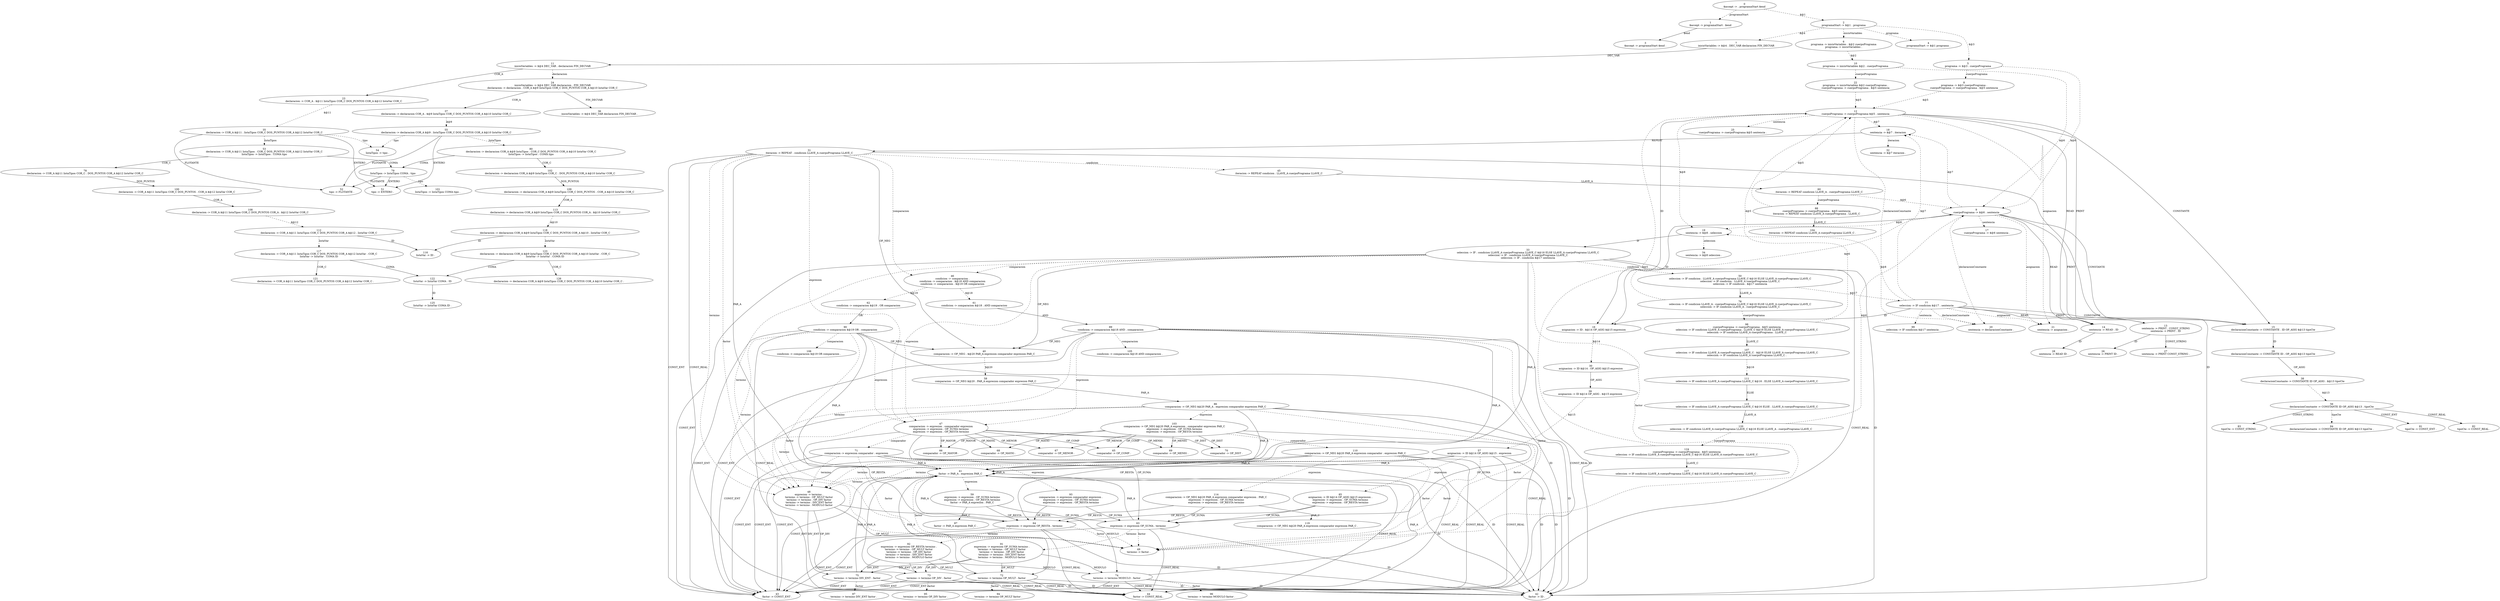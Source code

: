 digraph Automaton {
  0 [label="0\n$accept -> . programaStart $end"]
  0 -> 1 [style=dashed label="programaStart"]
  0 -> 2 [style=dashed label="$@1"]
  1 [label="1\n$accept -> programaStart . $end"]
  1 -> 3 [style=solid label="$end"]
  2 [label="2\nprogramaStart -> $@1 . programa"]
  2 -> 4 [style=dashed label="programa"]
  2 -> 5 [style=dashed label="$@3"]
  2 -> 6 [style=dashed label="inicioVariables"]
  2 -> 7 [style=dashed label="$@4"]
  3 [label="3\n$accept -> programaStart $end ."]
  4 [label="4\nprogramaStart -> $@1 programa ."]
  5 [label="5\nprograma -> $@3 . cuerpoPrograma"]
  5 -> 8 [style=dashed label="cuerpoPrograma"]
  5 -> 9 [style=dashed label="$@6"]
  6 [label="6\nprograma -> inicioVariables . $@2 cuerpoPrograma\nprograma -> inicioVariables ."]
  6 -> 10 [style=dashed label="$@2"]
  7 [label="7\ninicioVariables -> $@4 . DEC_VAR declaracion FIN_DECVAR"]
  7 -> 11 [style=solid label="DEC_VAR"]
  8 [label="8\nprograma -> $@3 cuerpoPrograma .\ncuerpoPrograma -> cuerpoPrograma . $@5 sentencia"]
  8 -> 12 [style=dashed label="$@5"]
  9 [label="9\ncuerpoPrograma -> $@6 . sentencia"]
  9 -> 13 [style=solid label="PRINT"]
  9 -> 14 [style=solid label="READ"]
  9 -> 15 [style=solid label="CONSTANTE"]
  9 -> 16 [style=solid label="ID"]
  9 -> 17 [style=dashed label="sentencia"]
  9 -> 18 [style=dashed label="$@7"]
  9 -> 19 [style=dashed label="$@8"]
  9 -> 20 [style=dashed label="declaracionConstante"]
  9 -> 21 [style=dashed label="asignacion"]
  10 [label="10\nprograma -> inicioVariables $@2 . cuerpoPrograma"]
  10 -> 22 [style=dashed label="cuerpoPrograma"]
  10 -> 9 [style=dashed label="$@6"]
  11 [label="11\ninicioVariables -> $@4 DEC_VAR . declaracion FIN_DECVAR"]
  11 -> 23 [style=solid label="COR_A"]
  11 -> 24 [style=dashed label="declaracion"]
  12 [label="12\ncuerpoPrograma -> cuerpoPrograma $@5 . sentencia"]
  12 -> 13 [style=solid label="PRINT"]
  12 -> 14 [style=solid label="READ"]
  12 -> 15 [style=solid label="CONSTANTE"]
  12 -> 16 [style=solid label="ID"]
  12 -> 25 [style=dashed label="sentencia"]
  12 -> 18 [style=dashed label="$@7"]
  12 -> 19 [style=dashed label="$@8"]
  12 -> 20 [style=dashed label="declaracionConstante"]
  12 -> 21 [style=dashed label="asignacion"]
  13 [label="13\nsentencia -> PRINT . CONST_STRING\nsentencia -> PRINT . ID"]
  13 -> 26 [style=solid label="ID"]
  13 -> 27 [style=solid label="CONST_STRING"]
  14 [label="14\nsentencia -> READ . ID"]
  14 -> 28 [style=solid label="ID"]
  15 [label="15\ndeclaracionConstante -> CONSTANTE . ID OP_ASIG $@13 tipoCte"]
  15 -> 29 [style=solid label="ID"]
  16 [label="16\nasignacion -> ID . $@14 OP_ASIG $@15 expresion"]
  16 -> 30 [style=dashed label="$@14"]
  17 [label="17\ncuerpoPrograma -> $@6 sentencia ."]
  18 [label="18\nsentencia -> $@7 . iteracion"]
  18 -> 31 [style=solid label="REPEAT"]
  18 -> 32 [style=dashed label="iteracion"]
  19 [label="19\nsentencia -> $@8 . seleccion"]
  19 -> 33 [style=solid label="IF"]
  19 -> 34 [style=dashed label="seleccion"]
  20 [label="20\nsentencia -> declaracionConstante ."]
  21 [label="21\nsentencia -> asignacion ."]
  22 [label="22\nprograma -> inicioVariables $@2 cuerpoPrograma .\ncuerpoPrograma -> cuerpoPrograma . $@5 sentencia"]
  22 -> 12 [style=dashed label="$@5"]
  23 [label="23\ndeclaracion -> COR_A . $@11 listaTipos COR_C DOS_PUNTOS COR_A $@12 listaVar COR_C"]
  23 -> 35 [style=dashed label="$@11"]
  24 [label="24\ninicioVariables -> $@4 DEC_VAR declaracion . FIN_DECVAR\ndeclaracion -> declaracion . COR_A $@9 listaTipos COR_C DOS_PUNTOS COR_A $@10 listaVar COR_C"]
  24 -> 36 [style=solid label="FIN_DECVAR"]
  24 -> 37 [style=solid label="COR_A"]
  25 [label="25\ncuerpoPrograma -> cuerpoPrograma $@5 sentencia ."]
  26 [label="26\nsentencia -> PRINT ID ."]
  27 [label="27\nsentencia -> PRINT CONST_STRING ."]
  28 [label="28\nsentencia -> READ ID ."]
  29 [label="29\ndeclaracionConstante -> CONSTANTE ID . OP_ASIG $@13 tipoCte"]
  29 -> 38 [style=solid label="OP_ASIG"]
  30 [label="30\nasignacion -> ID $@14 . OP_ASIG $@15 expresion"]
  30 -> 39 [style=solid label="OP_ASIG"]
  31 [label="31\niteracion -> REPEAT . condicion LLAVE_A cuerpoPrograma LLAVE_C"]
  31 -> 40 [style=solid label="OP_NEG"]
  31 -> 41 [style=solid label="PAR_A"]
  31 -> 42 [style=solid label="ID"]
  31 -> 43 [style=solid label="CONST_ENT"]
  31 -> 44 [style=solid label="CONST_REAL"]
  31 -> 45 [style=dashed label="condicion"]
  31 -> 46 [style=dashed label="comparacion"]
  31 -> 47 [style=dashed label="expresion"]
  31 -> 48 [style=dashed label="termino"]
  31 -> 49 [style=dashed label="factor"]
  32 [label="32\nsentencia -> $@7 iteracion ."]
  33 [label="33\nseleccion -> IF . condicion LLAVE_A cuerpoPrograma LLAVE_C $@16 ELSE LLAVE_A cuerpoPrograma LLAVE_C\nseleccion -> IF . condicion LLAVE_A cuerpoPrograma LLAVE_C\nseleccion -> IF . condicion $@17 sentencia"]
  33 -> 40 [style=solid label="OP_NEG"]
  33 -> 41 [style=solid label="PAR_A"]
  33 -> 42 [style=solid label="ID"]
  33 -> 43 [style=solid label="CONST_ENT"]
  33 -> 44 [style=solid label="CONST_REAL"]
  33 -> 50 [style=dashed label="condicion"]
  33 -> 46 [style=dashed label="comparacion"]
  33 -> 47 [style=dashed label="expresion"]
  33 -> 48 [style=dashed label="termino"]
  33 -> 49 [style=dashed label="factor"]
  34 [label="34\nsentencia -> $@8 seleccion ."]
  35 [label="35\ndeclaracion -> COR_A $@11 . listaTipos COR_C DOS_PUNTOS COR_A $@12 listaVar COR_C"]
  35 -> 51 [style=solid label="ENTERO"]
  35 -> 52 [style=solid label="FLOTANTE"]
  35 -> 53 [style=dashed label="listaTipos"]
  35 -> 54 [style=dashed label="tipo"]
  36 [label="36\ninicioVariables -> $@4 DEC_VAR declaracion FIN_DECVAR ."]
  37 [label="37\ndeclaracion -> declaracion COR_A . $@9 listaTipos COR_C DOS_PUNTOS COR_A $@10 listaVar COR_C"]
  37 -> 55 [style=dashed label="$@9"]
  38 [label="38\ndeclaracionConstante -> CONSTANTE ID OP_ASIG . $@13 tipoCte"]
  38 -> 56 [style=dashed label="$@13"]
  39 [label="39\nasignacion -> ID $@14 OP_ASIG . $@15 expresion"]
  39 -> 57 [style=dashed label="$@15"]
  40 [label="40\ncomparacion -> OP_NEG . $@20 PAR_A expresion comparador expresion PAR_C"]
  40 -> 58 [style=dashed label="$@20"]
  41 [label="41\nfactor -> PAR_A . expresion PAR_C"]
  41 -> 41 [style=solid label="PAR_A"]
  41 -> 42 [style=solid label="ID"]
  41 -> 43 [style=solid label="CONST_ENT"]
  41 -> 44 [style=solid label="CONST_REAL"]
  41 -> 59 [style=dashed label="expresion"]
  41 -> 48 [style=dashed label="termino"]
  41 -> 49 [style=dashed label="factor"]
  42 [label="42\nfactor -> ID ."]
  43 [label="43\nfactor -> CONST_ENT ."]
  44 [label="44\nfactor -> CONST_REAL ."]
  45 [label="45\niteracion -> REPEAT condicion . LLAVE_A cuerpoPrograma LLAVE_C"]
  45 -> 60 [style=solid label="LLAVE_A"]
  46 [label="46\ncondicion -> comparacion .\ncondicion -> comparacion . $@18 AND comparacion\ncondicion -> comparacion . $@19 OR comparacion"]
  46 -> 61 [style=dashed label="$@18"]
  46 -> 62 [style=dashed label="$@19"]
  47 [label="47\ncomparacion -> expresion . comparador expresion\nexpresion -> expresion . OP_SUMA termino\nexpresion -> expresion . OP_RESTA termino"]
  47 -> 63 [style=solid label="OP_SUMA"]
  47 -> 64 [style=solid label="OP_RESTA"]
  47 -> 65 [style=solid label="OP_COMP"]
  47 -> 66 [style=solid label="OP_MAYOR"]
  47 -> 67 [style=solid label="OP_MENOR"]
  47 -> 68 [style=solid label="OP_MAYIG"]
  47 -> 69 [style=solid label="OP_MENIG"]
  47 -> 70 [style=solid label="OP_DIST"]
  47 -> 71 [style=dashed label="comparador"]
  48 [label="48\nexpresion -> termino .\ntermino -> termino . OP_MULT factor\ntermino -> termino . OP_DIV factor\ntermino -> termino . DIV_ENT factor\ntermino -> termino . MODULO factor"]
  48 -> 72 [style=solid label="OP_MULT"]
  48 -> 73 [style=solid label="OP_DIV"]
  48 -> 74 [style=solid label="MODULO"]
  48 -> 75 [style=solid label="DIV_ENT"]
  49 [label="49\ntermino -> factor ."]
  50 [label="50\nseleccion -> IF condicion . LLAVE_A cuerpoPrograma LLAVE_C $@16 ELSE LLAVE_A cuerpoPrograma LLAVE_C\nseleccion -> IF condicion . LLAVE_A cuerpoPrograma LLAVE_C\nseleccion -> IF condicion . $@17 sentencia"]
  50 -> 76 [style=solid label="LLAVE_A"]
  50 -> 77 [style=dashed label="$@17"]
  51 [label="51\ntipo -> ENTERO ."]
  52 [label="52\ntipo -> FLOTANTE ."]
  53 [label="53\ndeclaracion -> COR_A $@11 listaTipos . COR_C DOS_PUNTOS COR_A $@12 listaVar COR_C\nlistaTipos -> listaTipos . COMA tipo"]
  53 -> 78 [style=solid label="COR_C"]
  53 -> 79 [style=solid label="COMA"]
  54 [label="54\nlistaTipos -> tipo ."]
  55 [label="55\ndeclaracion -> declaracion COR_A $@9 . listaTipos COR_C DOS_PUNTOS COR_A $@10 listaVar COR_C"]
  55 -> 51 [style=solid label="ENTERO"]
  55 -> 52 [style=solid label="FLOTANTE"]
  55 -> 80 [style=dashed label="listaTipos"]
  55 -> 54 [style=dashed label="tipo"]
  56 [label="56\ndeclaracionConstante -> CONSTANTE ID OP_ASIG $@13 . tipoCte"]
  56 -> 81 [style=solid label="CONST_ENT"]
  56 -> 82 [style=solid label="CONST_REAL"]
  56 -> 83 [style=solid label="CONST_STRING"]
  56 -> 84 [style=dashed label="tipoCte"]
  57 [label="57\nasignacion -> ID $@14 OP_ASIG $@15 . expresion"]
  57 -> 41 [style=solid label="PAR_A"]
  57 -> 42 [style=solid label="ID"]
  57 -> 43 [style=solid label="CONST_ENT"]
  57 -> 44 [style=solid label="CONST_REAL"]
  57 -> 85 [style=dashed label="expresion"]
  57 -> 48 [style=dashed label="termino"]
  57 -> 49 [style=dashed label="factor"]
  58 [label="58\ncomparacion -> OP_NEG $@20 . PAR_A expresion comparador expresion PAR_C"]
  58 -> 86 [style=solid label="PAR_A"]
  59 [label="59\nexpresion -> expresion . OP_SUMA termino\nexpresion -> expresion . OP_RESTA termino\nfactor -> PAR_A expresion . PAR_C"]
  59 -> 63 [style=solid label="OP_SUMA"]
  59 -> 64 [style=solid label="OP_RESTA"]
  59 -> 87 [style=solid label="PAR_C"]
  60 [label="60\niteracion -> REPEAT condicion LLAVE_A . cuerpoPrograma LLAVE_C"]
  60 -> 88 [style=dashed label="cuerpoPrograma"]
  60 -> 9 [style=dashed label="$@6"]
  61 [label="61\ncondicion -> comparacion $@18 . AND comparacion"]
  61 -> 89 [style=solid label="AND"]
  62 [label="62\ncondicion -> comparacion $@19 . OR comparacion"]
  62 -> 90 [style=solid label="OR"]
  63 [label="63\nexpresion -> expresion OP_SUMA . termino"]
  63 -> 41 [style=solid label="PAR_A"]
  63 -> 42 [style=solid label="ID"]
  63 -> 43 [style=solid label="CONST_ENT"]
  63 -> 44 [style=solid label="CONST_REAL"]
  63 -> 91 [style=dashed label="termino"]
  63 -> 49 [style=dashed label="factor"]
  64 [label="64\nexpresion -> expresion OP_RESTA . termino"]
  64 -> 41 [style=solid label="PAR_A"]
  64 -> 42 [style=solid label="ID"]
  64 -> 43 [style=solid label="CONST_ENT"]
  64 -> 44 [style=solid label="CONST_REAL"]
  64 -> 92 [style=dashed label="termino"]
  64 -> 49 [style=dashed label="factor"]
  65 [label="65\ncomparador -> OP_COMP ."]
  66 [label="66\ncomparador -> OP_MAYOR ."]
  67 [label="67\ncomparador -> OP_MENOR ."]
  68 [label="68\ncomparador -> OP_MAYIG ."]
  69 [label="69\ncomparador -> OP_MENIG ."]
  70 [label="70\ncomparador -> OP_DIST ."]
  71 [label="71\ncomparacion -> expresion comparador . expresion"]
  71 -> 41 [style=solid label="PAR_A"]
  71 -> 42 [style=solid label="ID"]
  71 -> 43 [style=solid label="CONST_ENT"]
  71 -> 44 [style=solid label="CONST_REAL"]
  71 -> 93 [style=dashed label="expresion"]
  71 -> 48 [style=dashed label="termino"]
  71 -> 49 [style=dashed label="factor"]
  72 [label="72\ntermino -> termino OP_MULT . factor"]
  72 -> 41 [style=solid label="PAR_A"]
  72 -> 42 [style=solid label="ID"]
  72 -> 43 [style=solid label="CONST_ENT"]
  72 -> 44 [style=solid label="CONST_REAL"]
  72 -> 94 [style=dashed label="factor"]
  73 [label="73\ntermino -> termino OP_DIV . factor"]
  73 -> 41 [style=solid label="PAR_A"]
  73 -> 42 [style=solid label="ID"]
  73 -> 43 [style=solid label="CONST_ENT"]
  73 -> 44 [style=solid label="CONST_REAL"]
  73 -> 95 [style=dashed label="factor"]
  74 [label="74\ntermino -> termino MODULO . factor"]
  74 -> 41 [style=solid label="PAR_A"]
  74 -> 42 [style=solid label="ID"]
  74 -> 43 [style=solid label="CONST_ENT"]
  74 -> 44 [style=solid label="CONST_REAL"]
  74 -> 96 [style=dashed label="factor"]
  75 [label="75\ntermino -> termino DIV_ENT . factor"]
  75 -> 41 [style=solid label="PAR_A"]
  75 -> 42 [style=solid label="ID"]
  75 -> 43 [style=solid label="CONST_ENT"]
  75 -> 44 [style=solid label="CONST_REAL"]
  75 -> 97 [style=dashed label="factor"]
  76 [label="76\nseleccion -> IF condicion LLAVE_A . cuerpoPrograma LLAVE_C $@16 ELSE LLAVE_A cuerpoPrograma LLAVE_C\nseleccion -> IF condicion LLAVE_A . cuerpoPrograma LLAVE_C"]
  76 -> 98 [style=dashed label="cuerpoPrograma"]
  76 -> 9 [style=dashed label="$@6"]
  77 [label="77\nseleccion -> IF condicion $@17 . sentencia"]
  77 -> 13 [style=solid label="PRINT"]
  77 -> 14 [style=solid label="READ"]
  77 -> 15 [style=solid label="CONSTANTE"]
  77 -> 16 [style=solid label="ID"]
  77 -> 99 [style=dashed label="sentencia"]
  77 -> 18 [style=dashed label="$@7"]
  77 -> 19 [style=dashed label="$@8"]
  77 -> 20 [style=dashed label="declaracionConstante"]
  77 -> 21 [style=dashed label="asignacion"]
  78 [label="78\ndeclaracion -> COR_A $@11 listaTipos COR_C . DOS_PUNTOS COR_A $@12 listaVar COR_C"]
  78 -> 100 [style=solid label="DOS_PUNTOS"]
  79 [label="79\nlistaTipos -> listaTipos COMA . tipo"]
  79 -> 51 [style=solid label="ENTERO"]
  79 -> 52 [style=solid label="FLOTANTE"]
  79 -> 101 [style=dashed label="tipo"]
  80 [label="80\ndeclaracion -> declaracion COR_A $@9 listaTipos . COR_C DOS_PUNTOS COR_A $@10 listaVar COR_C\nlistaTipos -> listaTipos . COMA tipo"]
  80 -> 102 [style=solid label="COR_C"]
  80 -> 79 [style=solid label="COMA"]
  81 [label="81\ntipoCte -> CONST_ENT ."]
  82 [label="82\ntipoCte -> CONST_REAL ."]
  83 [label="83\ntipoCte -> CONST_STRING ."]
  84 [label="84\ndeclaracionConstante -> CONSTANTE ID OP_ASIG $@13 tipoCte ."]
  85 [label="85\nasignacion -> ID $@14 OP_ASIG $@15 expresion .\nexpresion -> expresion . OP_SUMA termino\nexpresion -> expresion . OP_RESTA termino"]
  85 -> 63 [style=solid label="OP_SUMA"]
  85 -> 64 [style=solid label="OP_RESTA"]
  86 [label="86\ncomparacion -> OP_NEG $@20 PAR_A . expresion comparador expresion PAR_C"]
  86 -> 41 [style=solid label="PAR_A"]
  86 -> 42 [style=solid label="ID"]
  86 -> 43 [style=solid label="CONST_ENT"]
  86 -> 44 [style=solid label="CONST_REAL"]
  86 -> 103 [style=dashed label="expresion"]
  86 -> 48 [style=dashed label="termino"]
  86 -> 49 [style=dashed label="factor"]
  87 [label="87\nfactor -> PAR_A expresion PAR_C ."]
  88 [label="88\ncuerpoPrograma -> cuerpoPrograma . $@5 sentencia\niteracion -> REPEAT condicion LLAVE_A cuerpoPrograma . LLAVE_C"]
  88 -> 104 [style=solid label="LLAVE_C"]
  88 -> 12 [style=dashed label="$@5"]
  89 [label="89\ncondicion -> comparacion $@18 AND . comparacion"]
  89 -> 40 [style=solid label="OP_NEG"]
  89 -> 41 [style=solid label="PAR_A"]
  89 -> 42 [style=solid label="ID"]
  89 -> 43 [style=solid label="CONST_ENT"]
  89 -> 44 [style=solid label="CONST_REAL"]
  89 -> 105 [style=dashed label="comparacion"]
  89 -> 47 [style=dashed label="expresion"]
  89 -> 48 [style=dashed label="termino"]
  89 -> 49 [style=dashed label="factor"]
  90 [label="90\ncondicion -> comparacion $@19 OR . comparacion"]
  90 -> 40 [style=solid label="OP_NEG"]
  90 -> 41 [style=solid label="PAR_A"]
  90 -> 42 [style=solid label="ID"]
  90 -> 43 [style=solid label="CONST_ENT"]
  90 -> 44 [style=solid label="CONST_REAL"]
  90 -> 106 [style=dashed label="comparacion"]
  90 -> 47 [style=dashed label="expresion"]
  90 -> 48 [style=dashed label="termino"]
  90 -> 49 [style=dashed label="factor"]
  91 [label="91\nexpresion -> expresion OP_SUMA termino .\ntermino -> termino . OP_MULT factor\ntermino -> termino . OP_DIV factor\ntermino -> termino . DIV_ENT factor\ntermino -> termino . MODULO factor"]
  91 -> 72 [style=solid label="OP_MULT"]
  91 -> 73 [style=solid label="OP_DIV"]
  91 -> 74 [style=solid label="MODULO"]
  91 -> 75 [style=solid label="DIV_ENT"]
  92 [label="92\nexpresion -> expresion OP_RESTA termino .\ntermino -> termino . OP_MULT factor\ntermino -> termino . OP_DIV factor\ntermino -> termino . DIV_ENT factor\ntermino -> termino . MODULO factor"]
  92 -> 72 [style=solid label="OP_MULT"]
  92 -> 73 [style=solid label="OP_DIV"]
  92 -> 74 [style=solid label="MODULO"]
  92 -> 75 [style=solid label="DIV_ENT"]
  93 [label="93\ncomparacion -> expresion comparador expresion .\nexpresion -> expresion . OP_SUMA termino\nexpresion -> expresion . OP_RESTA termino"]
  93 -> 63 [style=solid label="OP_SUMA"]
  93 -> 64 [style=solid label="OP_RESTA"]
  94 [label="94\ntermino -> termino OP_MULT factor ."]
  95 [label="95\ntermino -> termino OP_DIV factor ."]
  96 [label="96\ntermino -> termino MODULO factor ."]
  97 [label="97\ntermino -> termino DIV_ENT factor ."]
  98 [label="98\ncuerpoPrograma -> cuerpoPrograma . $@5 sentencia\nseleccion -> IF condicion LLAVE_A cuerpoPrograma . LLAVE_C $@16 ELSE LLAVE_A cuerpoPrograma LLAVE_C\nseleccion -> IF condicion LLAVE_A cuerpoPrograma . LLAVE_C"]
  98 -> 107 [style=solid label="LLAVE_C"]
  98 -> 12 [style=dashed label="$@5"]
  99 [label="99\nseleccion -> IF condicion $@17 sentencia ."]
  100 [label="100\ndeclaracion -> COR_A $@11 listaTipos COR_C DOS_PUNTOS . COR_A $@12 listaVar COR_C"]
  100 -> 108 [style=solid label="COR_A"]
  101 [label="101\nlistaTipos -> listaTipos COMA tipo ."]
  102 [label="102\ndeclaracion -> declaracion COR_A $@9 listaTipos COR_C . DOS_PUNTOS COR_A $@10 listaVar COR_C"]
  102 -> 109 [style=solid label="DOS_PUNTOS"]
  103 [label="103\ncomparacion -> OP_NEG $@20 PAR_A expresion . comparador expresion PAR_C\nexpresion -> expresion . OP_SUMA termino\nexpresion -> expresion . OP_RESTA termino"]
  103 -> 63 [style=solid label="OP_SUMA"]
  103 -> 64 [style=solid label="OP_RESTA"]
  103 -> 65 [style=solid label="OP_COMP"]
  103 -> 66 [style=solid label="OP_MAYOR"]
  103 -> 67 [style=solid label="OP_MENOR"]
  103 -> 68 [style=solid label="OP_MAYIG"]
  103 -> 69 [style=solid label="OP_MENIG"]
  103 -> 70 [style=solid label="OP_DIST"]
  103 -> 110 [style=dashed label="comparador"]
  104 [label="104\niteracion -> REPEAT condicion LLAVE_A cuerpoPrograma LLAVE_C ."]
  105 [label="105\ncondicion -> comparacion $@18 AND comparacion ."]
  106 [label="106\ncondicion -> comparacion $@19 OR comparacion ."]
  107 [label="107\nseleccion -> IF condicion LLAVE_A cuerpoPrograma LLAVE_C . $@16 ELSE LLAVE_A cuerpoPrograma LLAVE_C\nseleccion -> IF condicion LLAVE_A cuerpoPrograma LLAVE_C ."]
  107 -> 111 [style=dashed label="$@16"]
  108 [label="108\ndeclaracion -> COR_A $@11 listaTipos COR_C DOS_PUNTOS COR_A . $@12 listaVar COR_C"]
  108 -> 112 [style=dashed label="$@12"]
  109 [label="109\ndeclaracion -> declaracion COR_A $@9 listaTipos COR_C DOS_PUNTOS . COR_A $@10 listaVar COR_C"]
  109 -> 113 [style=solid label="COR_A"]
  110 [label="110\ncomparacion -> OP_NEG $@20 PAR_A expresion comparador . expresion PAR_C"]
  110 -> 41 [style=solid label="PAR_A"]
  110 -> 42 [style=solid label="ID"]
  110 -> 43 [style=solid label="CONST_ENT"]
  110 -> 44 [style=solid label="CONST_REAL"]
  110 -> 114 [style=dashed label="expresion"]
  110 -> 48 [style=dashed label="termino"]
  110 -> 49 [style=dashed label="factor"]
  111 [label="111\nseleccion -> IF condicion LLAVE_A cuerpoPrograma LLAVE_C $@16 . ELSE LLAVE_A cuerpoPrograma LLAVE_C"]
  111 -> 115 [style=solid label="ELSE"]
  112 [label="112\ndeclaracion -> COR_A $@11 listaTipos COR_C DOS_PUNTOS COR_A $@12 . listaVar COR_C"]
  112 -> 116 [style=solid label="ID"]
  112 -> 117 [style=dashed label="listaVar"]
  113 [label="113\ndeclaracion -> declaracion COR_A $@9 listaTipos COR_C DOS_PUNTOS COR_A . $@10 listaVar COR_C"]
  113 -> 118 [style=dashed label="$@10"]
  114 [label="114\ncomparacion -> OP_NEG $@20 PAR_A expresion comparador expresion . PAR_C\nexpresion -> expresion . OP_SUMA termino\nexpresion -> expresion . OP_RESTA termino"]
  114 -> 63 [style=solid label="OP_SUMA"]
  114 -> 64 [style=solid label="OP_RESTA"]
  114 -> 119 [style=solid label="PAR_C"]
  115 [label="115\nseleccion -> IF condicion LLAVE_A cuerpoPrograma LLAVE_C $@16 ELSE . LLAVE_A cuerpoPrograma LLAVE_C"]
  115 -> 120 [style=solid label="LLAVE_A"]
  116 [label="116\nlistaVar -> ID ."]
  117 [label="117\ndeclaracion -> COR_A $@11 listaTipos COR_C DOS_PUNTOS COR_A $@12 listaVar . COR_C\nlistaVar -> listaVar . COMA ID"]
  117 -> 121 [style=solid label="COR_C"]
  117 -> 122 [style=solid label="COMA"]
  118 [label="118\ndeclaracion -> declaracion COR_A $@9 listaTipos COR_C DOS_PUNTOS COR_A $@10 . listaVar COR_C"]
  118 -> 116 [style=solid label="ID"]
  118 -> 123 [style=dashed label="listaVar"]
  119 [label="119\ncomparacion -> OP_NEG $@20 PAR_A expresion comparador expresion PAR_C ."]
  120 [label="120\nseleccion -> IF condicion LLAVE_A cuerpoPrograma LLAVE_C $@16 ELSE LLAVE_A . cuerpoPrograma LLAVE_C"]
  120 -> 124 [style=dashed label="cuerpoPrograma"]
  120 -> 9 [style=dashed label="$@6"]
  121 [label="121\ndeclaracion -> COR_A $@11 listaTipos COR_C DOS_PUNTOS COR_A $@12 listaVar COR_C ."]
  122 [label="122\nlistaVar -> listaVar COMA . ID"]
  122 -> 125 [style=solid label="ID"]
  123 [label="123\ndeclaracion -> declaracion COR_A $@9 listaTipos COR_C DOS_PUNTOS COR_A $@10 listaVar . COR_C\nlistaVar -> listaVar . COMA ID"]
  123 -> 126 [style=solid label="COR_C"]
  123 -> 122 [style=solid label="COMA"]
  124 [label="124\ncuerpoPrograma -> cuerpoPrograma . $@5 sentencia\nseleccion -> IF condicion LLAVE_A cuerpoPrograma LLAVE_C $@16 ELSE LLAVE_A cuerpoPrograma . LLAVE_C"]
  124 -> 127 [style=solid label="LLAVE_C"]
  124 -> 12 [style=dashed label="$@5"]
  125 [label="125\nlistaVar -> listaVar COMA ID ."]
  126 [label="126\ndeclaracion -> declaracion COR_A $@9 listaTipos COR_C DOS_PUNTOS COR_A $@10 listaVar COR_C ."]
  127 [label="127\nseleccion -> IF condicion LLAVE_A cuerpoPrograma LLAVE_C $@16 ELSE LLAVE_A cuerpoPrograma LLAVE_C ."]
}
